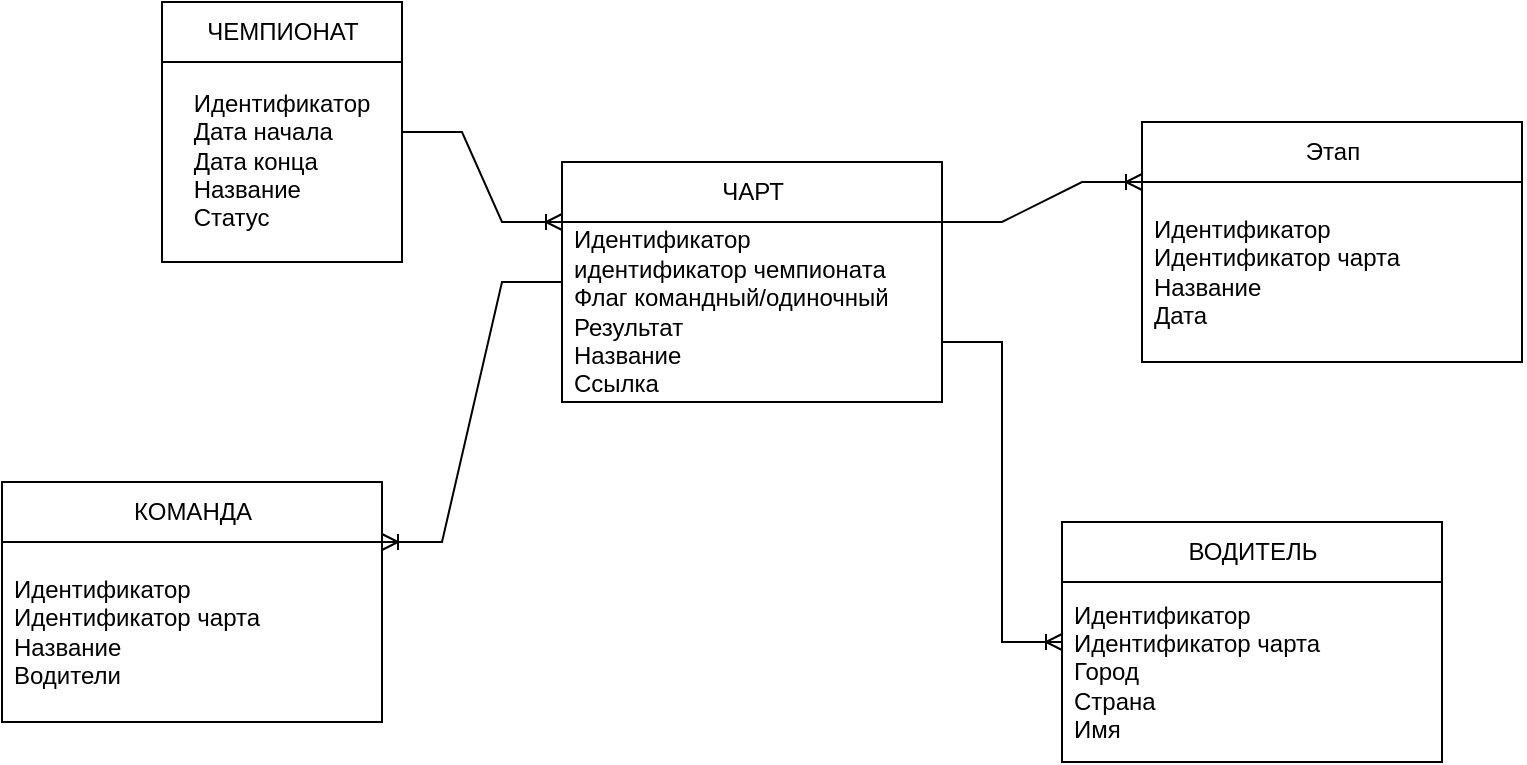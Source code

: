<mxfile version="22.0.2" type="device">
  <diagram name="Страница — 1" id="liRHNMy-RcqnLXorFNyl">
    <mxGraphModel dx="1626" dy="759" grid="1" gridSize="10" guides="1" tooltips="1" connect="1" arrows="1" fold="1" page="1" pageScale="1" pageWidth="827" pageHeight="1169" math="0" shadow="0">
      <root>
        <mxCell id="0" />
        <mxCell id="1" parent="0" />
        <mxCell id="CV9vWBdYDUUY76Jrt16P-2" value="&lt;blockquote style=&quot;margin: 0 0 0 40px; border: none; padding: 0px;&quot;&gt;&lt;/blockquote&gt;&lt;span style=&quot;background-color: initial;&quot;&gt;&lt;div style=&quot;text-align: left;&quot;&gt;&lt;span style=&quot;background-color: initial;&quot;&gt;&lt;br&gt;&lt;/span&gt;&lt;/div&gt;&lt;div style=&quot;text-align: left;&quot;&gt;&lt;br&gt;&lt;/div&gt;&lt;div style=&quot;text-align: left;&quot;&gt;&lt;span style=&quot;background-color: initial;&quot;&gt;Идентификатор&lt;/span&gt;&lt;/div&gt;&lt;/span&gt;&lt;blockquote style=&quot;margin: 0 0 0 40px; border: none; padding: 0px;&quot;&gt;&lt;/blockquote&gt;&lt;span style=&quot;background-color: initial;&quot;&gt;&lt;div style=&quot;text-align: left;&quot;&gt;&lt;span style=&quot;background-color: initial;&quot;&gt;Дата начала&lt;/span&gt;&lt;/div&gt;&lt;/span&gt;&lt;blockquote style=&quot;margin: 0 0 0 40px; border: none; padding: 0px;&quot;&gt;&lt;/blockquote&gt;&lt;span style=&quot;background-color: initial;&quot;&gt;&lt;div style=&quot;text-align: left;&quot;&gt;&lt;span style=&quot;background-color: initial;&quot;&gt;Дата конца&lt;/span&gt;&lt;/div&gt;&lt;/span&gt;&lt;blockquote style=&quot;margin: 0 0 0 40px; border: none; padding: 0px;&quot;&gt;&lt;/blockquote&gt;&lt;span style=&quot;background-color: initial;&quot;&gt;&lt;div style=&quot;text-align: left;&quot;&gt;&lt;span style=&quot;background-color: initial;&quot;&gt;Название&lt;/span&gt;&lt;/div&gt;&lt;/span&gt;&lt;div style=&quot;text-align: left;&quot;&gt;&lt;span style=&quot;background-color: initial;&quot;&gt;Статус&lt;/span&gt;&lt;/div&gt;" style="rounded=0;whiteSpace=wrap;html=1;" parent="1" vertex="1">
          <mxGeometry x="100" y="160" width="120" height="130" as="geometry" />
        </mxCell>
        <mxCell id="CV9vWBdYDUUY76Jrt16P-3" value="" style="endArrow=none;html=1;rounded=0;" parent="1" edge="1">
          <mxGeometry width="50" height="50" relative="1" as="geometry">
            <mxPoint x="100" y="190" as="sourcePoint" />
            <mxPoint x="220" y="190" as="targetPoint" />
          </mxGeometry>
        </mxCell>
        <mxCell id="CV9vWBdYDUUY76Jrt16P-4" value="ЧЕМПИОНАТ" style="text;html=1;align=center;verticalAlign=middle;resizable=0;points=[];autosize=1;strokeColor=none;fillColor=none;" parent="1" vertex="1">
          <mxGeometry x="110" y="160" width="100" height="30" as="geometry" />
        </mxCell>
        <mxCell id="CV9vWBdYDUUY76Jrt16P-10" value="" style="group" parent="1" vertex="1" connectable="0">
          <mxGeometry x="300" y="240" width="190" height="125" as="geometry" />
        </mxCell>
        <mxCell id="CV9vWBdYDUUY76Jrt16P-5" value="" style="rounded=0;whiteSpace=wrap;html=1;" parent="CV9vWBdYDUUY76Jrt16P-10" vertex="1">
          <mxGeometry width="190" height="120" as="geometry" />
        </mxCell>
        <mxCell id="CV9vWBdYDUUY76Jrt16P-6" value="" style="endArrow=none;html=1;rounded=0;exitX=0;exitY=0.25;exitDx=0;exitDy=0;entryX=1;entryY=0.25;entryDx=0;entryDy=0;" parent="CV9vWBdYDUUY76Jrt16P-10" source="CV9vWBdYDUUY76Jrt16P-5" target="CV9vWBdYDUUY76Jrt16P-5" edge="1">
          <mxGeometry width="50" height="50" relative="1" as="geometry">
            <mxPoint x="50" y="30" as="sourcePoint" />
            <mxPoint x="170" y="30" as="targetPoint" />
          </mxGeometry>
        </mxCell>
        <mxCell id="CV9vWBdYDUUY76Jrt16P-7" value="ЧАРТ" style="text;html=1;align=center;verticalAlign=middle;resizable=0;points=[];autosize=1;strokeColor=none;fillColor=none;" parent="CV9vWBdYDUUY76Jrt16P-10" vertex="1">
          <mxGeometry x="70" width="50" height="30" as="geometry" />
        </mxCell>
        <mxCell id="CV9vWBdYDUUY76Jrt16P-8" value="&lt;blockquote style=&quot;margin: 0 0 0 40px; border: none; padding: 0px;&quot;&gt;&lt;/blockquote&gt;&lt;span style=&quot;background-color: initial;&quot;&gt;Идентификатор&lt;br&gt;&lt;/span&gt;идентификатор чемпионата&lt;br&gt;Флаг командный/одиночный&lt;br&gt;Результат&lt;br&gt;Название&lt;br&gt;Ссылка" style="text;html=1;align=left;verticalAlign=middle;resizable=0;points=[];autosize=1;strokeColor=none;fillColor=none;" parent="CV9vWBdYDUUY76Jrt16P-10" vertex="1">
          <mxGeometry x="4" y="25" width="180" height="100" as="geometry" />
        </mxCell>
        <mxCell id="CV9vWBdYDUUY76Jrt16P-11" value="" style="group" parent="1" vertex="1" connectable="0">
          <mxGeometry x="20" y="400" width="190" height="120" as="geometry" />
        </mxCell>
        <mxCell id="CV9vWBdYDUUY76Jrt16P-12" value="" style="rounded=0;whiteSpace=wrap;html=1;" parent="CV9vWBdYDUUY76Jrt16P-11" vertex="1">
          <mxGeometry width="190" height="120" as="geometry" />
        </mxCell>
        <mxCell id="CV9vWBdYDUUY76Jrt16P-13" value="" style="endArrow=none;html=1;rounded=0;exitX=0;exitY=0.25;exitDx=0;exitDy=0;entryX=1;entryY=0.25;entryDx=0;entryDy=0;" parent="CV9vWBdYDUUY76Jrt16P-11" source="CV9vWBdYDUUY76Jrt16P-12" target="CV9vWBdYDUUY76Jrt16P-12" edge="1">
          <mxGeometry width="50" height="50" relative="1" as="geometry">
            <mxPoint x="50" y="30" as="sourcePoint" />
            <mxPoint x="170" y="30" as="targetPoint" />
          </mxGeometry>
        </mxCell>
        <mxCell id="CV9vWBdYDUUY76Jrt16P-14" value="КОМАНДА" style="text;html=1;align=center;verticalAlign=middle;resizable=0;points=[];autosize=1;strokeColor=none;fillColor=none;" parent="CV9vWBdYDUUY76Jrt16P-11" vertex="1">
          <mxGeometry x="55" width="80" height="30" as="geometry" />
        </mxCell>
        <mxCell id="CV9vWBdYDUUY76Jrt16P-15" value="&lt;blockquote style=&quot;margin: 0 0 0 40px; border: none; padding: 0px;&quot;&gt;&lt;/blockquote&gt;&lt;span style=&quot;background-color: initial;&quot;&gt;Идентификатор&lt;br&gt;&lt;/span&gt;Идентификатор чарта&lt;br&gt;Название&lt;br&gt;Водители" style="text;html=1;align=left;verticalAlign=middle;resizable=0;points=[];autosize=1;strokeColor=none;fillColor=none;" parent="CV9vWBdYDUUY76Jrt16P-11" vertex="1">
          <mxGeometry x="4" y="40" width="150" height="70" as="geometry" />
        </mxCell>
        <mxCell id="CV9vWBdYDUUY76Jrt16P-16" value="" style="edgeStyle=entityRelationEdgeStyle;fontSize=12;html=1;endArrow=ERoneToMany;rounded=0;exitX=0;exitY=0.5;exitDx=0;exitDy=0;entryX=1;entryY=0.25;entryDx=0;entryDy=0;" parent="1" source="CV9vWBdYDUUY76Jrt16P-5" target="CV9vWBdYDUUY76Jrt16P-12" edge="1">
          <mxGeometry width="100" height="100" relative="1" as="geometry">
            <mxPoint x="120" y="360" as="sourcePoint" />
            <mxPoint x="200" y="420" as="targetPoint" />
            <Array as="points">
              <mxPoint x="200" y="350" />
            </Array>
          </mxGeometry>
        </mxCell>
        <mxCell id="CV9vWBdYDUUY76Jrt16P-17" value="" style="group" parent="1" vertex="1" connectable="0">
          <mxGeometry x="590" y="220" width="190" height="120" as="geometry" />
        </mxCell>
        <mxCell id="CV9vWBdYDUUY76Jrt16P-18" value="" style="rounded=0;whiteSpace=wrap;html=1;" parent="CV9vWBdYDUUY76Jrt16P-17" vertex="1">
          <mxGeometry width="190" height="120" as="geometry" />
        </mxCell>
        <mxCell id="CV9vWBdYDUUY76Jrt16P-19" value="" style="endArrow=none;html=1;rounded=0;exitX=0;exitY=0.25;exitDx=0;exitDy=0;entryX=1;entryY=0.25;entryDx=0;entryDy=0;" parent="CV9vWBdYDUUY76Jrt16P-17" source="CV9vWBdYDUUY76Jrt16P-18" target="CV9vWBdYDUUY76Jrt16P-18" edge="1">
          <mxGeometry width="50" height="50" relative="1" as="geometry">
            <mxPoint x="50" y="30" as="sourcePoint" />
            <mxPoint x="170" y="30" as="targetPoint" />
          </mxGeometry>
        </mxCell>
        <mxCell id="CV9vWBdYDUUY76Jrt16P-20" value="Этап" style="text;html=1;align=center;verticalAlign=middle;resizable=0;points=[];autosize=1;strokeColor=none;fillColor=none;" parent="CV9vWBdYDUUY76Jrt16P-17" vertex="1">
          <mxGeometry x="70" width="50" height="30" as="geometry" />
        </mxCell>
        <mxCell id="CV9vWBdYDUUY76Jrt16P-21" value="&lt;blockquote style=&quot;margin: 0 0 0 40px; border: none; padding: 0px;&quot;&gt;&lt;/blockquote&gt;&lt;span style=&quot;background-color: initial;&quot;&gt;Идентификатор&lt;br&gt;&lt;/span&gt;Идентификатор чарта&lt;br&gt;Название&lt;br&gt;Дата" style="text;html=1;align=left;verticalAlign=middle;resizable=0;points=[];autosize=1;strokeColor=none;fillColor=none;" parent="CV9vWBdYDUUY76Jrt16P-17" vertex="1">
          <mxGeometry x="4" y="40" width="150" height="70" as="geometry" />
        </mxCell>
        <mxCell id="CV9vWBdYDUUY76Jrt16P-25" value="" style="edgeStyle=entityRelationEdgeStyle;fontSize=12;html=1;endArrow=ERoneToMany;rounded=0;exitX=1;exitY=0.25;exitDx=0;exitDy=0;entryX=0;entryY=0.25;entryDx=0;entryDy=0;" parent="1" source="CV9vWBdYDUUY76Jrt16P-5" target="CV9vWBdYDUUY76Jrt16P-18" edge="1">
          <mxGeometry width="100" height="100" relative="1" as="geometry">
            <mxPoint x="310" y="430" as="sourcePoint" />
            <mxPoint x="590" y="150" as="targetPoint" />
            <Array as="points">
              <mxPoint x="60" y="615" />
              <mxPoint x="200" y="600" />
              <mxPoint x="290" y="440" />
              <mxPoint x="280" y="440" />
              <mxPoint x="230" y="550" />
              <mxPoint x="220" y="540" />
            </Array>
          </mxGeometry>
        </mxCell>
        <mxCell id="CV9vWBdYDUUY76Jrt16P-26" value="" style="group" parent="1" vertex="1" connectable="0">
          <mxGeometry x="550" y="420" width="190" height="120" as="geometry" />
        </mxCell>
        <mxCell id="CV9vWBdYDUUY76Jrt16P-27" value="" style="rounded=0;whiteSpace=wrap;html=1;" parent="CV9vWBdYDUUY76Jrt16P-26" vertex="1">
          <mxGeometry width="190" height="120" as="geometry" />
        </mxCell>
        <mxCell id="CV9vWBdYDUUY76Jrt16P-28" value="" style="endArrow=none;html=1;rounded=0;exitX=0;exitY=0.25;exitDx=0;exitDy=0;entryX=1;entryY=0.25;entryDx=0;entryDy=0;" parent="CV9vWBdYDUUY76Jrt16P-26" source="CV9vWBdYDUUY76Jrt16P-27" target="CV9vWBdYDUUY76Jrt16P-27" edge="1">
          <mxGeometry width="50" height="50" relative="1" as="geometry">
            <mxPoint x="50" y="30" as="sourcePoint" />
            <mxPoint x="170" y="30" as="targetPoint" />
          </mxGeometry>
        </mxCell>
        <mxCell id="CV9vWBdYDUUY76Jrt16P-29" value="ВОДИТЕЛЬ" style="text;html=1;align=center;verticalAlign=middle;resizable=0;points=[];autosize=1;strokeColor=none;fillColor=none;" parent="CV9vWBdYDUUY76Jrt16P-26" vertex="1">
          <mxGeometry x="50" width="90" height="30" as="geometry" />
        </mxCell>
        <mxCell id="CV9vWBdYDUUY76Jrt16P-30" value="Идентификатор&lt;br&gt;Идентификатор чарта&lt;br&gt;Город&lt;br&gt;Страна&lt;br&gt;Имя&lt;br&gt;&lt;blockquote style=&quot;margin: 0 0 0 40px; border: none; padding: 0px;&quot;&gt;&lt;/blockquote&gt;" style="text;html=1;align=left;verticalAlign=middle;resizable=0;points=[];autosize=1;strokeColor=none;fillColor=none;" parent="CV9vWBdYDUUY76Jrt16P-26" vertex="1">
          <mxGeometry x="4" y="30" width="150" height="90" as="geometry" />
        </mxCell>
        <mxCell id="CV9vWBdYDUUY76Jrt16P-31" value="" style="edgeStyle=entityRelationEdgeStyle;fontSize=12;html=1;endArrow=ERoneToMany;rounded=0;entryX=0;entryY=0.5;entryDx=0;entryDy=0;exitX=1;exitY=0.75;exitDx=0;exitDy=0;" parent="1" source="CV9vWBdYDUUY76Jrt16P-5" target="CV9vWBdYDUUY76Jrt16P-27" edge="1">
          <mxGeometry width="100" height="100" relative="1" as="geometry">
            <mxPoint x="310" y="340" as="sourcePoint" />
            <mxPoint x="250" y="600" as="targetPoint" />
            <Array as="points">
              <mxPoint x="70" y="625" />
              <mxPoint x="480" y="400" />
              <mxPoint x="210" y="610" />
              <mxPoint x="300" y="450" />
              <mxPoint x="290" y="450" />
              <mxPoint x="240" y="560" />
              <mxPoint x="230" y="550" />
            </Array>
          </mxGeometry>
        </mxCell>
        <mxCell id="QF3nO5ZTLQ6JtLJVCuJQ-1" value="" style="edgeStyle=entityRelationEdgeStyle;fontSize=12;html=1;endArrow=ERoneToMany;rounded=0;exitX=1;exitY=0.5;exitDx=0;exitDy=0;entryX=0;entryY=0.25;entryDx=0;entryDy=0;" edge="1" parent="1" source="CV9vWBdYDUUY76Jrt16P-2" target="CV9vWBdYDUUY76Jrt16P-5">
          <mxGeometry width="100" height="100" relative="1" as="geometry">
            <mxPoint x="260" y="210" as="sourcePoint" />
            <mxPoint x="360" y="190" as="targetPoint" />
            <Array as="points">
              <mxPoint x="-170" y="555" />
              <mxPoint x="-30" y="540" />
              <mxPoint x="60" y="380" />
              <mxPoint x="50" y="380" />
              <mxPoint y="490" />
              <mxPoint x="-10" y="480" />
            </Array>
          </mxGeometry>
        </mxCell>
      </root>
    </mxGraphModel>
  </diagram>
</mxfile>
